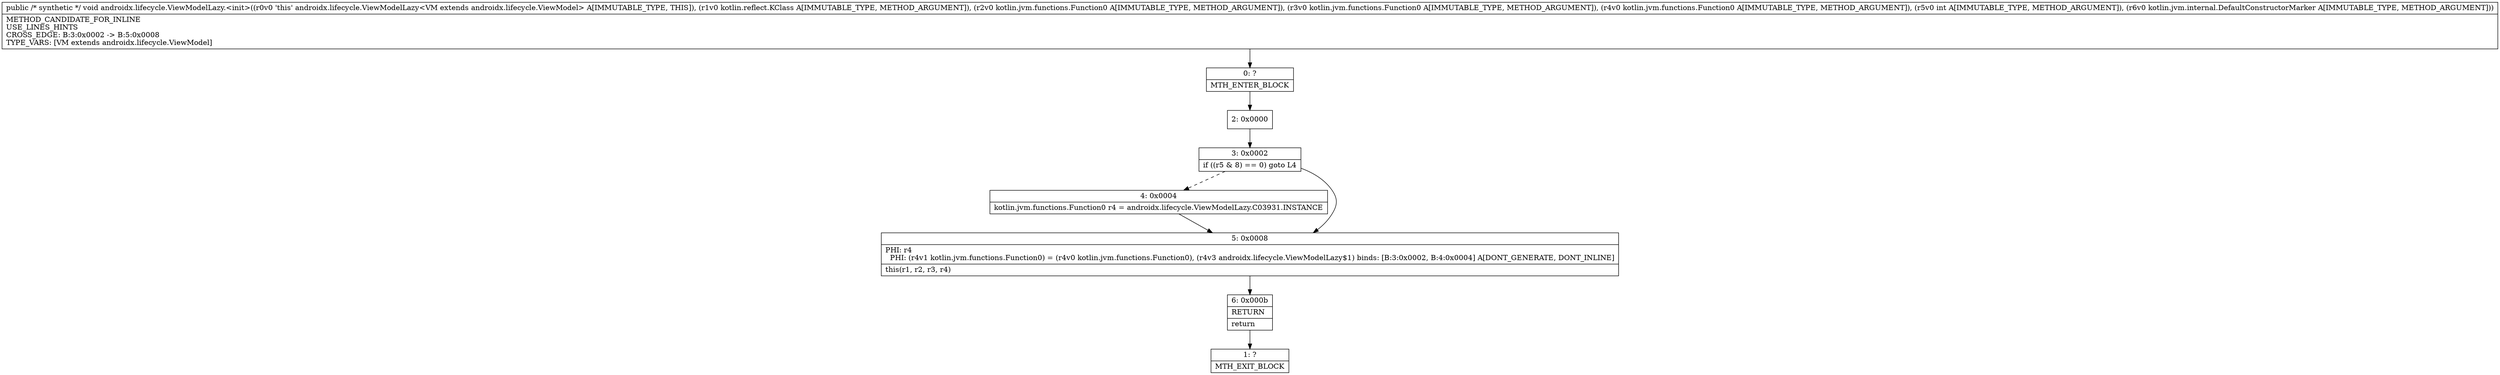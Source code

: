 digraph "CFG forandroidx.lifecycle.ViewModelLazy.\<init\>(Lkotlin\/reflect\/KClass;Lkotlin\/jvm\/functions\/Function0;Lkotlin\/jvm\/functions\/Function0;Lkotlin\/jvm\/functions\/Function0;ILkotlin\/jvm\/internal\/DefaultConstructorMarker;)V" {
Node_0 [shape=record,label="{0\:\ ?|MTH_ENTER_BLOCK\l}"];
Node_2 [shape=record,label="{2\:\ 0x0000}"];
Node_3 [shape=record,label="{3\:\ 0x0002|if ((r5 & 8) == 0) goto L4\l}"];
Node_4 [shape=record,label="{4\:\ 0x0004|kotlin.jvm.functions.Function0 r4 = androidx.lifecycle.ViewModelLazy.C03931.INSTANCE\l}"];
Node_5 [shape=record,label="{5\:\ 0x0008|PHI: r4 \l  PHI: (r4v1 kotlin.jvm.functions.Function0) = (r4v0 kotlin.jvm.functions.Function0), (r4v3 androidx.lifecycle.ViewModelLazy$1) binds: [B:3:0x0002, B:4:0x0004] A[DONT_GENERATE, DONT_INLINE]\l|this(r1, r2, r3, r4)\l}"];
Node_6 [shape=record,label="{6\:\ 0x000b|RETURN\l|return\l}"];
Node_1 [shape=record,label="{1\:\ ?|MTH_EXIT_BLOCK\l}"];
MethodNode[shape=record,label="{public \/* synthetic *\/ void androidx.lifecycle.ViewModelLazy.\<init\>((r0v0 'this' androidx.lifecycle.ViewModelLazy\<VM extends androidx.lifecycle.ViewModel\> A[IMMUTABLE_TYPE, THIS]), (r1v0 kotlin.reflect.KClass A[IMMUTABLE_TYPE, METHOD_ARGUMENT]), (r2v0 kotlin.jvm.functions.Function0 A[IMMUTABLE_TYPE, METHOD_ARGUMENT]), (r3v0 kotlin.jvm.functions.Function0 A[IMMUTABLE_TYPE, METHOD_ARGUMENT]), (r4v0 kotlin.jvm.functions.Function0 A[IMMUTABLE_TYPE, METHOD_ARGUMENT]), (r5v0 int A[IMMUTABLE_TYPE, METHOD_ARGUMENT]), (r6v0 kotlin.jvm.internal.DefaultConstructorMarker A[IMMUTABLE_TYPE, METHOD_ARGUMENT]))  | METHOD_CANDIDATE_FOR_INLINE\lUSE_LINES_HINTS\lCROSS_EDGE: B:3:0x0002 \-\> B:5:0x0008\lTYPE_VARS: [VM extends androidx.lifecycle.ViewModel]\l}"];
MethodNode -> Node_0;Node_0 -> Node_2;
Node_2 -> Node_3;
Node_3 -> Node_4[style=dashed];
Node_3 -> Node_5;
Node_4 -> Node_5;
Node_5 -> Node_6;
Node_6 -> Node_1;
}

